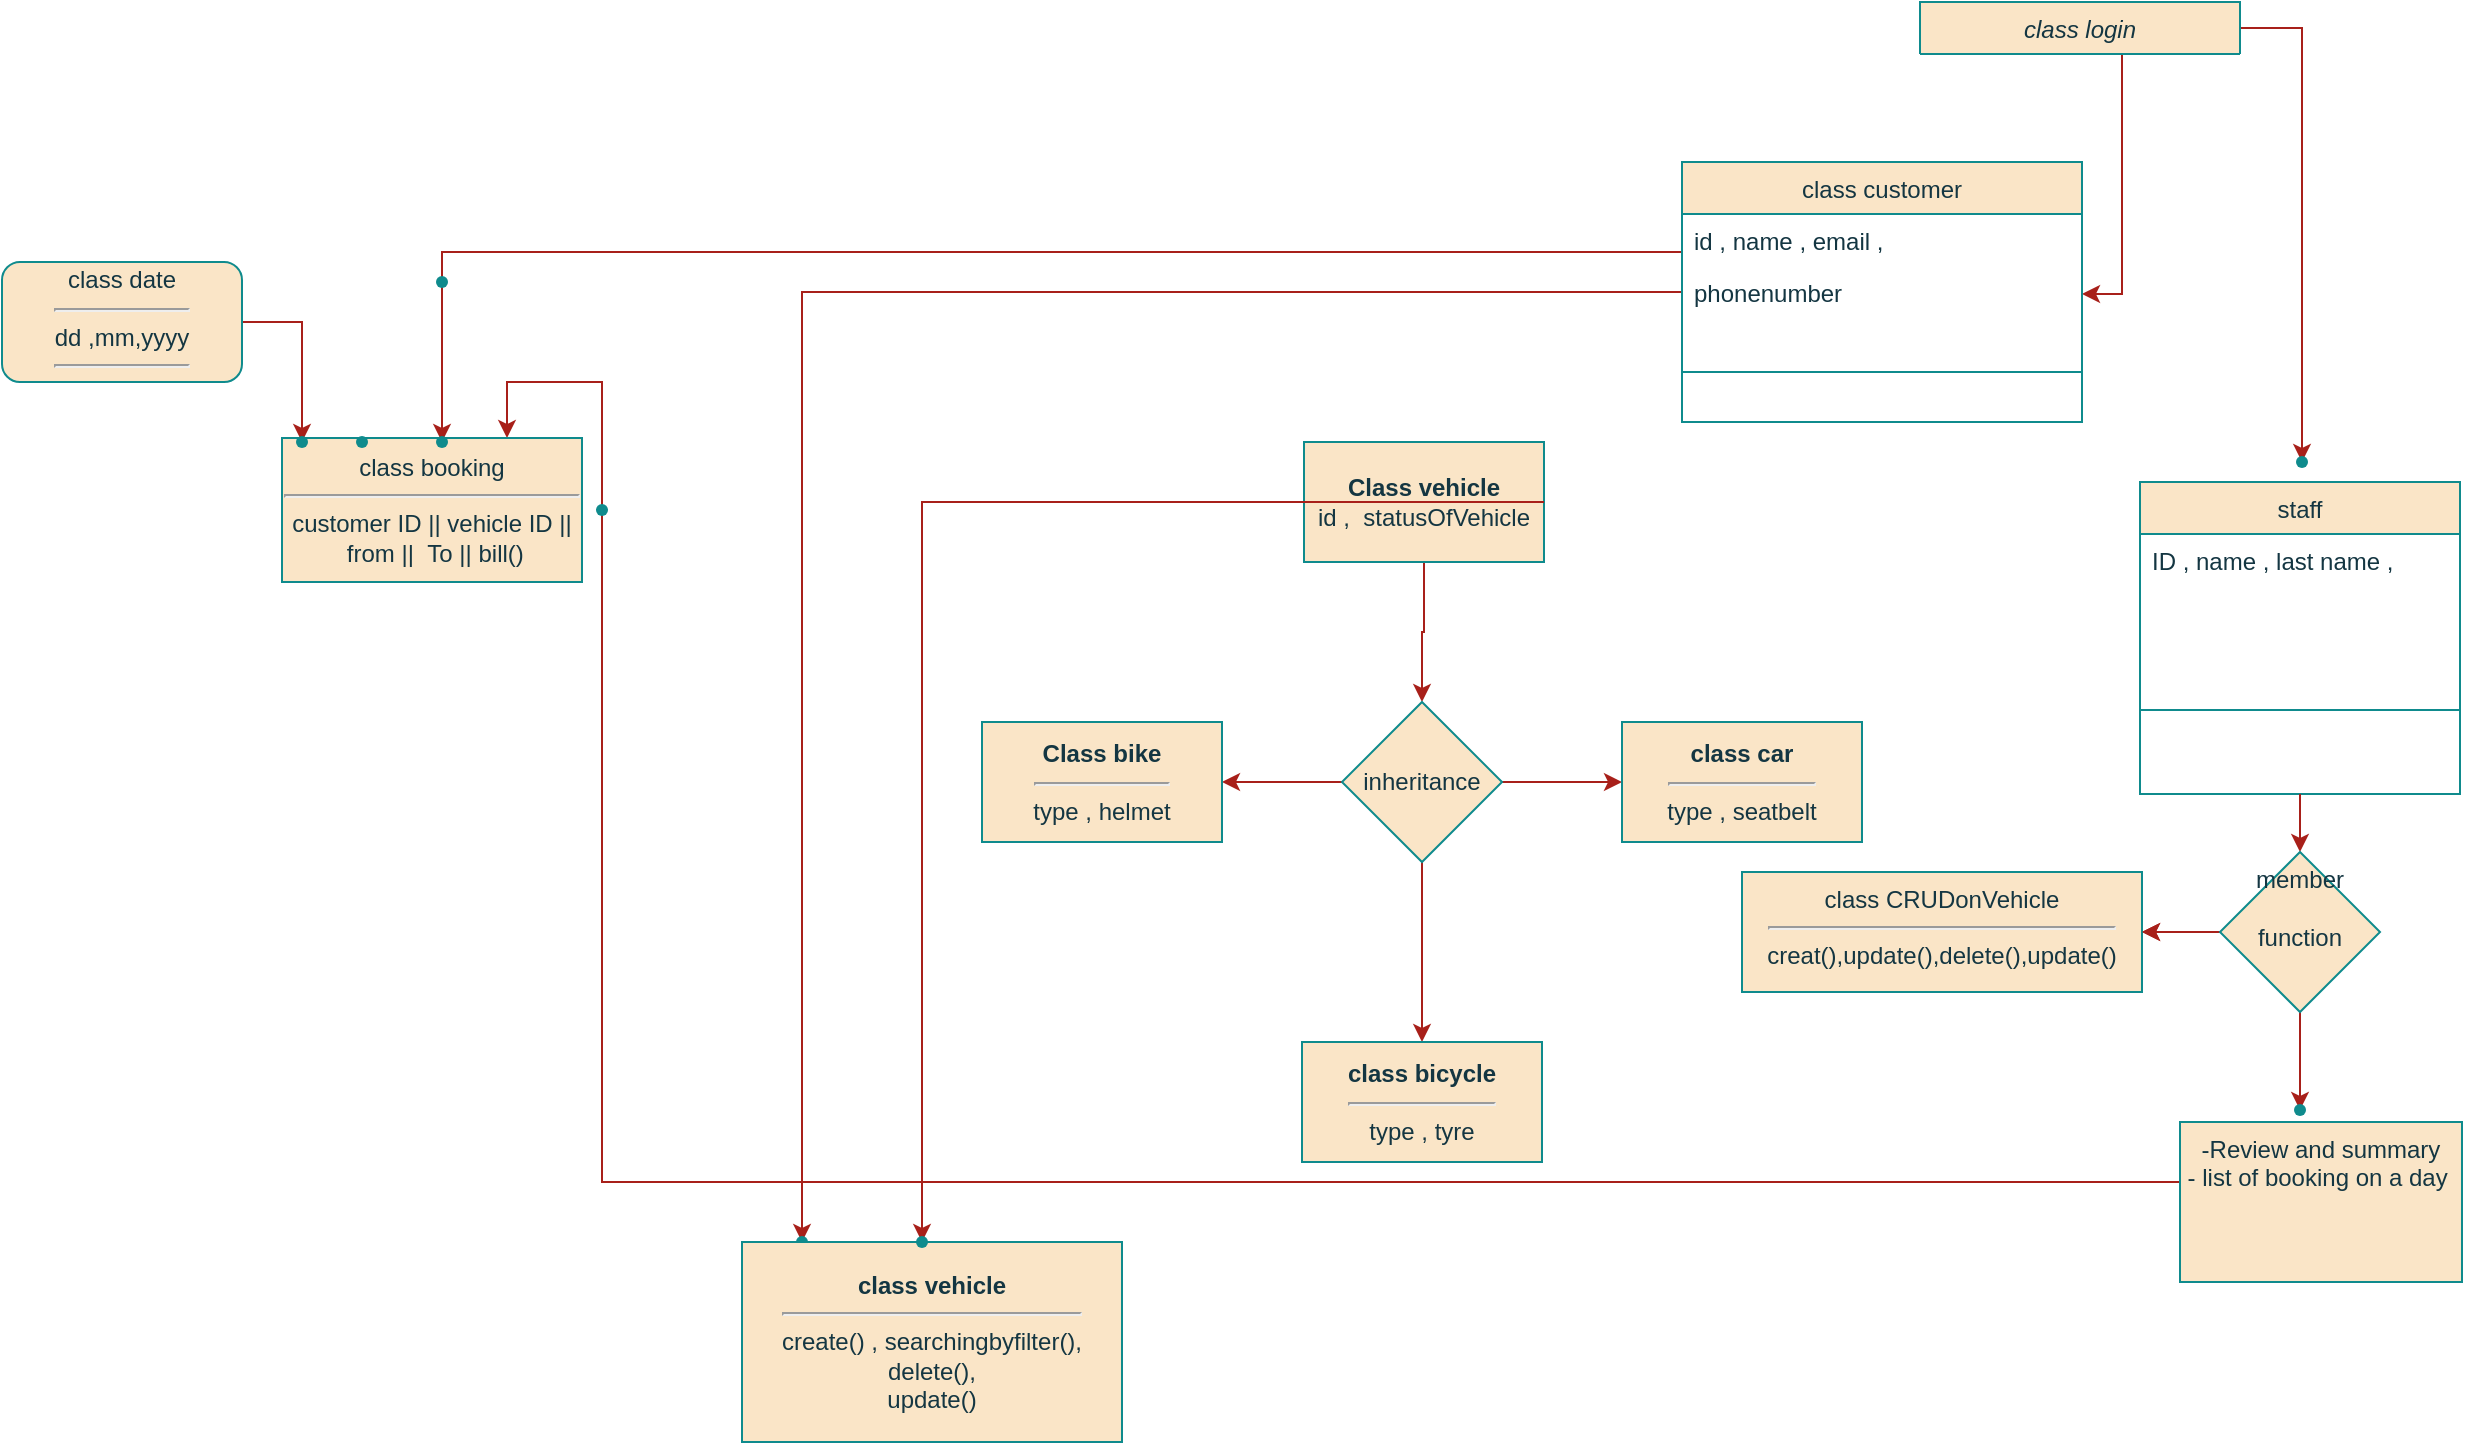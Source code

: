 <mxfile>
    <diagram id="C5RBs43oDa-KdzZeNtuy" name="Page-1">
        <mxGraphModel dx="2185" dy="600" grid="1" gridSize="10" guides="1" tooltips="1" connect="1" arrows="1" fold="1" page="1" pageScale="1" pageWidth="827" pageHeight="1169" math="0" shadow="0">
            <root>
                <mxCell id="WIyWlLk6GJQsqaUBKTNV-0"/>
                <mxCell id="WIyWlLk6GJQsqaUBKTNV-1" parent="WIyWlLk6GJQsqaUBKTNV-0"/>
                <mxCell id="JNabMBDqCYMtWwcql-nR-0" value="" style="edgeStyle=orthogonalEdgeStyle;rounded=0;orthogonalLoop=1;jettySize=auto;html=1;labelBackgroundColor=none;strokeColor=#A8201A;fontColor=default;" parent="WIyWlLk6GJQsqaUBKTNV-1" source="zkfFHV4jXpPFQw0GAbJ--0" target="zkfFHV4jXpPFQw0GAbJ--8" edge="1">
                    <mxGeometry relative="1" as="geometry">
                        <Array as="points">
                            <mxPoint x="500" y="266"/>
                        </Array>
                    </mxGeometry>
                </mxCell>
                <mxCell id="JNabMBDqCYMtWwcql-nR-2" value="" style="edgeStyle=orthogonalEdgeStyle;rounded=0;orthogonalLoop=1;jettySize=auto;html=1;labelBackgroundColor=none;strokeColor=#A8201A;fontColor=default;" parent="WIyWlLk6GJQsqaUBKTNV-1" source="zkfFHV4jXpPFQw0GAbJ--0" target="JNabMBDqCYMtWwcql-nR-1" edge="1">
                    <mxGeometry relative="1" as="geometry"/>
                </mxCell>
                <mxCell id="zkfFHV4jXpPFQw0GAbJ--0" value="class login&#10;" style="swimlane;fontStyle=2;align=center;verticalAlign=top;childLayout=stackLayout;horizontal=1;startSize=26;horizontalStack=0;resizeParent=1;resizeLast=0;collapsible=1;marginBottom=0;rounded=0;shadow=0;strokeWidth=1;labelBackgroundColor=none;fillColor=#FAE5C7;strokeColor=#0F8B8D;fontColor=#143642;" parent="WIyWlLk6GJQsqaUBKTNV-1" vertex="1" collapsed="1">
                    <mxGeometry x="399" y="120" width="160" height="26" as="geometry">
                        <mxRectangle x="220" y="120" width="160" height="138" as="alternateBounds"/>
                    </mxGeometry>
                </mxCell>
                <mxCell id="zkfFHV4jXpPFQw0GAbJ--1" value="Name" style="text;align=left;verticalAlign=top;spacingLeft=4;spacingRight=4;overflow=hidden;rotatable=0;points=[[0,0.5],[1,0.5]];portConstraint=eastwest;labelBackgroundColor=none;fontColor=#143642;" parent="zkfFHV4jXpPFQw0GAbJ--0" vertex="1">
                    <mxGeometry y="26" width="160" height="26" as="geometry"/>
                </mxCell>
                <mxCell id="zkfFHV4jXpPFQw0GAbJ--2" value="Phone Number" style="text;align=left;verticalAlign=top;spacingLeft=4;spacingRight=4;overflow=hidden;rotatable=0;points=[[0,0.5],[1,0.5]];portConstraint=eastwest;rounded=0;shadow=0;html=0;labelBackgroundColor=none;fontColor=#143642;" parent="zkfFHV4jXpPFQw0GAbJ--0" vertex="1">
                    <mxGeometry y="52" width="160" height="26" as="geometry"/>
                </mxCell>
                <mxCell id="zkfFHV4jXpPFQw0GAbJ--3" value="Email Address" style="text;align=left;verticalAlign=top;spacingLeft=4;spacingRight=4;overflow=hidden;rotatable=0;points=[[0,0.5],[1,0.5]];portConstraint=eastwest;rounded=0;shadow=0;html=0;labelBackgroundColor=none;fontColor=#143642;" parent="zkfFHV4jXpPFQw0GAbJ--0" vertex="1">
                    <mxGeometry y="78" width="160" height="26" as="geometry"/>
                </mxCell>
                <mxCell id="zkfFHV4jXpPFQw0GAbJ--4" value="" style="line;html=1;strokeWidth=1;align=left;verticalAlign=middle;spacingTop=-1;spacingLeft=3;spacingRight=3;rotatable=0;labelPosition=right;points=[];portConstraint=eastwest;labelBackgroundColor=none;fillColor=#FAE5C7;strokeColor=#0F8B8D;fontColor=#143642;" parent="zkfFHV4jXpPFQw0GAbJ--0" vertex="1">
                    <mxGeometry y="104" width="160" height="8" as="geometry"/>
                </mxCell>
                <mxCell id="zkfFHV4jXpPFQw0GAbJ--5" value="Purchase Parking Pass" style="text;align=left;verticalAlign=top;spacingLeft=4;spacingRight=4;overflow=hidden;rotatable=0;points=[[0,0.5],[1,0.5]];portConstraint=eastwest;labelBackgroundColor=none;fontColor=#143642;" parent="zkfFHV4jXpPFQw0GAbJ--0" vertex="1">
                    <mxGeometry y="112" width="160" height="26" as="geometry"/>
                </mxCell>
                <mxCell id="f9dmTqOuLE02XArgVTcp-61" value="" style="edgeStyle=orthogonalEdgeStyle;rounded=0;orthogonalLoop=1;jettySize=auto;html=1;labelBackgroundColor=none;strokeColor=#A8201A;fontColor=default;" parent="WIyWlLk6GJQsqaUBKTNV-1" source="zkfFHV4jXpPFQw0GAbJ--6" target="f9dmTqOuLE02XArgVTcp-60" edge="1">
                    <mxGeometry relative="1" as="geometry">
                        <Array as="points">
                            <mxPoint x="280" y="245"/>
                            <mxPoint x="280" y="245"/>
                        </Array>
                    </mxGeometry>
                </mxCell>
                <mxCell id="f9dmTqOuLE02XArgVTcp-66" value="" style="edgeStyle=orthogonalEdgeStyle;rounded=0;orthogonalLoop=1;jettySize=auto;html=1;labelBackgroundColor=none;strokeColor=#A8201A;fontColor=default;" parent="WIyWlLk6GJQsqaUBKTNV-1" source="zkfFHV4jXpPFQw0GAbJ--6" target="f9dmTqOuLE02XArgVTcp-65" edge="1">
                    <mxGeometry relative="1" as="geometry"/>
                </mxCell>
                <mxCell id="zkfFHV4jXpPFQw0GAbJ--6" value="class customer&#10;" style="swimlane;fontStyle=0;align=center;verticalAlign=top;childLayout=stackLayout;horizontal=1;startSize=26;horizontalStack=0;resizeParent=1;resizeLast=0;collapsible=1;marginBottom=0;rounded=0;shadow=0;strokeWidth=1;labelBackgroundColor=none;fillColor=#FAE5C7;strokeColor=#0F8B8D;fontColor=#143642;" parent="WIyWlLk6GJQsqaUBKTNV-1" vertex="1">
                    <mxGeometry x="280" y="200" width="200" height="130" as="geometry">
                        <mxRectangle x="130" y="380" width="160" height="26" as="alternateBounds"/>
                    </mxGeometry>
                </mxCell>
                <mxCell id="zkfFHV4jXpPFQw0GAbJ--7" value="id , name , email , " style="text;align=left;verticalAlign=top;spacingLeft=4;spacingRight=4;overflow=hidden;rotatable=0;points=[[0,0.5],[1,0.5]];portConstraint=eastwest;labelBackgroundColor=none;fontColor=#143642;" parent="zkfFHV4jXpPFQw0GAbJ--6" vertex="1">
                    <mxGeometry y="26" width="200" height="26" as="geometry"/>
                </mxCell>
                <mxCell id="zkfFHV4jXpPFQw0GAbJ--8" value="phonenumber" style="text;align=left;verticalAlign=top;spacingLeft=4;spacingRight=4;overflow=hidden;rotatable=0;points=[[0,0.5],[1,0.5]];portConstraint=eastwest;rounded=0;shadow=0;html=0;labelBackgroundColor=none;fontColor=#143642;" parent="zkfFHV4jXpPFQw0GAbJ--6" vertex="1">
                    <mxGeometry y="52" width="200" height="28" as="geometry"/>
                </mxCell>
                <mxCell id="zkfFHV4jXpPFQw0GAbJ--9" value="" style="line;html=1;strokeWidth=1;align=left;verticalAlign=middle;spacingTop=-1;spacingLeft=3;spacingRight=3;rotatable=0;labelPosition=right;points=[];portConstraint=eastwest;labelBackgroundColor=none;fillColor=#FAE5C7;strokeColor=#0F8B8D;fontColor=#143642;" parent="zkfFHV4jXpPFQw0GAbJ--6" vertex="1">
                    <mxGeometry y="80" width="200" height="50" as="geometry"/>
                </mxCell>
                <mxCell id="f9dmTqOuLE02XArgVTcp-11" value="" style="edgeStyle=orthogonalEdgeStyle;rounded=0;orthogonalLoop=1;jettySize=auto;html=1;labelBackgroundColor=none;strokeColor=#A8201A;fontColor=default;" parent="WIyWlLk6GJQsqaUBKTNV-1" source="f9dmTqOuLE02XArgVTcp-12" target="f9dmTqOuLE02XArgVTcp-10" edge="1">
                    <mxGeometry relative="1" as="geometry"/>
                </mxCell>
                <mxCell id="zkfFHV4jXpPFQw0GAbJ--13" value="staff" style="swimlane;fontStyle=0;align=center;verticalAlign=top;childLayout=stackLayout;horizontal=1;startSize=26;horizontalStack=0;resizeParent=1;resizeLast=0;collapsible=1;marginBottom=0;rounded=0;shadow=0;strokeWidth=1;labelBackgroundColor=none;fillColor=#FAE5C7;strokeColor=#0F8B8D;fontColor=#143642;" parent="WIyWlLk6GJQsqaUBKTNV-1" vertex="1">
                    <mxGeometry x="509" y="360" width="160" height="156" as="geometry">
                        <mxRectangle x="340" y="380" width="170" height="26" as="alternateBounds"/>
                    </mxGeometry>
                </mxCell>
                <mxCell id="zkfFHV4jXpPFQw0GAbJ--14" value="ID , name , last name ,&#10;" style="text;align=left;verticalAlign=top;spacingLeft=4;spacingRight=4;overflow=hidden;rotatable=0;points=[[0,0.5],[1,0.5]];portConstraint=eastwest;labelBackgroundColor=none;fontColor=#143642;" parent="zkfFHV4jXpPFQw0GAbJ--13" vertex="1">
                    <mxGeometry y="26" width="160" height="84" as="geometry"/>
                </mxCell>
                <mxCell id="f9dmTqOuLE02XArgVTcp-6" value="" style="line;html=1;strokeWidth=1;align=left;verticalAlign=middle;spacingTop=-1;spacingLeft=3;spacingRight=3;rotatable=0;labelPosition=right;points=[];portConstraint=eastwest;labelBackgroundColor=none;fillColor=#FAE5C7;strokeColor=#0F8B8D;fontColor=#143642;" parent="zkfFHV4jXpPFQw0GAbJ--13" vertex="1">
                    <mxGeometry y="110" width="160" height="8" as="geometry"/>
                </mxCell>
                <mxCell id="f9dmTqOuLE02XArgVTcp-10" value="" style="shape=waypoint;sketch=0;size=6;pointerEvents=1;points=[];fillColor=#FAE5C7;resizable=0;rotatable=0;perimeter=centerPerimeter;snapToPoint=1;verticalAlign=top;fontStyle=0;startSize=26;rounded=0;shadow=0;strokeWidth=1;labelBackgroundColor=none;strokeColor=#0F8B8D;fontColor=#143642;" parent="WIyWlLk6GJQsqaUBKTNV-1" vertex="1">
                    <mxGeometry x="579" y="664" width="20" height="20" as="geometry"/>
                </mxCell>
                <mxCell id="f9dmTqOuLE02XArgVTcp-19" value="" style="edgeStyle=orthogonalEdgeStyle;rounded=0;orthogonalLoop=1;jettySize=auto;html=1;labelBackgroundColor=none;strokeColor=#A8201A;fontColor=default;" parent="WIyWlLk6GJQsqaUBKTNV-1" source="f9dmTqOuLE02XArgVTcp-12" target="f9dmTqOuLE02XArgVTcp-18" edge="1">
                    <mxGeometry relative="1" as="geometry"/>
                </mxCell>
                <mxCell id="f9dmTqOuLE02XArgVTcp-18" value="class CRUDonVehicle&lt;hr&gt;creat(),update(),delete(),update()" style="whiteSpace=wrap;html=1;verticalAlign=top;sketch=0;fontStyle=0;startSize=26;rounded=0;shadow=0;strokeWidth=1;labelBackgroundColor=none;fillColor=#FAE5C7;strokeColor=#0F8B8D;fontColor=#143642;" parent="WIyWlLk6GJQsqaUBKTNV-1" vertex="1">
                    <mxGeometry x="310" y="555" width="200" height="60" as="geometry"/>
                </mxCell>
                <mxCell id="f9dmTqOuLE02XArgVTcp-55" value="" style="edgeStyle=orthogonalEdgeStyle;rounded=0;orthogonalLoop=1;jettySize=auto;html=1;labelBackgroundColor=none;strokeColor=#A8201A;fontColor=default;entryX=0.75;entryY=0;entryDx=0;entryDy=0;" parent="WIyWlLk6GJQsqaUBKTNV-1" source="f9dmTqOuLE02XArgVTcp-20" target="f9dmTqOuLE02XArgVTcp-39" edge="1">
                    <mxGeometry relative="1" as="geometry">
                        <mxPoint x="-300" y="310" as="targetPoint"/>
                        <Array as="points">
                            <mxPoint x="-260" y="710"/>
                            <mxPoint x="-260" y="310"/>
                            <mxPoint x="-307" y="310"/>
                        </Array>
                    </mxGeometry>
                </mxCell>
                <mxCell id="f9dmTqOuLE02XArgVTcp-20" value="-Review and summary&lt;br&gt;- list of booking on a day&amp;nbsp;" style="whiteSpace=wrap;html=1;verticalAlign=top;sketch=0;fontStyle=0;startSize=26;rounded=0;shadow=0;strokeWidth=1;labelBackgroundColor=none;fillColor=#FAE5C7;strokeColor=#0F8B8D;fontColor=#143642;" parent="WIyWlLk6GJQsqaUBKTNV-1" vertex="1">
                    <mxGeometry x="529" y="680" width="141" height="80" as="geometry"/>
                </mxCell>
                <mxCell id="f9dmTqOuLE02XArgVTcp-29" value="" style="edgeStyle=orthogonalEdgeStyle;rounded=0;orthogonalLoop=1;jettySize=auto;html=1;labelBackgroundColor=none;strokeColor=#A8201A;fontColor=default;" parent="WIyWlLk6GJQsqaUBKTNV-1" source="f9dmTqOuLE02XArgVTcp-25" target="f9dmTqOuLE02XArgVTcp-28" edge="1">
                    <mxGeometry relative="1" as="geometry"/>
                </mxCell>
                <mxCell id="0rO25Tu7qSQZEriyu7HS-3" value="" style="edgeStyle=orthogonalEdgeStyle;rounded=0;orthogonalLoop=1;jettySize=auto;html=1;labelBackgroundColor=none;strokeColor=#A8201A;fontColor=default;" parent="WIyWlLk6GJQsqaUBKTNV-1" source="f9dmTqOuLE02XArgVTcp-25" target="0rO25Tu7qSQZEriyu7HS-2" edge="1">
                    <mxGeometry relative="1" as="geometry"/>
                </mxCell>
                <mxCell id="f9dmTqOuLE02XArgVTcp-25" value="&lt;b&gt;Class vehicle&lt;/b&gt;&lt;br&gt;id , &amp;nbsp;statusOfVehicle" style="rounded=0;whiteSpace=wrap;html=1;labelBackgroundColor=none;fillColor=#FAE5C7;strokeColor=#0F8B8D;fontColor=#143642;" parent="WIyWlLk6GJQsqaUBKTNV-1" vertex="1">
                    <mxGeometry x="91" y="340" width="120" height="60" as="geometry"/>
                </mxCell>
                <mxCell id="f9dmTqOuLE02XArgVTcp-31" value="" style="edgeStyle=orthogonalEdgeStyle;rounded=0;orthogonalLoop=1;jettySize=auto;html=1;labelBackgroundColor=none;strokeColor=#A8201A;fontColor=default;" parent="WIyWlLk6GJQsqaUBKTNV-1" source="f9dmTqOuLE02XArgVTcp-28" target="f9dmTqOuLE02XArgVTcp-30" edge="1">
                    <mxGeometry relative="1" as="geometry"/>
                </mxCell>
                <mxCell id="f9dmTqOuLE02XArgVTcp-33" value="" style="edgeStyle=orthogonalEdgeStyle;rounded=0;orthogonalLoop=1;jettySize=auto;html=1;labelBackgroundColor=none;strokeColor=#A8201A;fontColor=default;" parent="WIyWlLk6GJQsqaUBKTNV-1" source="f9dmTqOuLE02XArgVTcp-28" target="f9dmTqOuLE02XArgVTcp-32" edge="1">
                    <mxGeometry relative="1" as="geometry"/>
                </mxCell>
                <mxCell id="f9dmTqOuLE02XArgVTcp-35" value="" style="edgeStyle=orthogonalEdgeStyle;rounded=0;orthogonalLoop=1;jettySize=auto;html=1;labelBackgroundColor=none;strokeColor=#A8201A;fontColor=default;" parent="WIyWlLk6GJQsqaUBKTNV-1" source="f9dmTqOuLE02XArgVTcp-28" target="f9dmTqOuLE02XArgVTcp-34" edge="1">
                    <mxGeometry relative="1" as="geometry"/>
                </mxCell>
                <mxCell id="f9dmTqOuLE02XArgVTcp-28" value="inheritance" style="rhombus;whiteSpace=wrap;html=1;rounded=0;labelBackgroundColor=none;fillColor=#FAE5C7;strokeColor=#0F8B8D;fontColor=#143642;" parent="WIyWlLk6GJQsqaUBKTNV-1" vertex="1">
                    <mxGeometry x="110" y="470" width="80" height="80" as="geometry"/>
                </mxCell>
                <mxCell id="f9dmTqOuLE02XArgVTcp-30" value="&lt;b&gt;class car&lt;/b&gt;&lt;hr&gt;type , seatbelt" style="whiteSpace=wrap;html=1;rounded=0;labelBackgroundColor=none;fillColor=#FAE5C7;strokeColor=#0F8B8D;fontColor=#143642;" parent="WIyWlLk6GJQsqaUBKTNV-1" vertex="1">
                    <mxGeometry x="250" y="480" width="120" height="60" as="geometry"/>
                </mxCell>
                <mxCell id="f9dmTqOuLE02XArgVTcp-32" value="&lt;b&gt;Class bike&lt;/b&gt;&lt;hr&gt;type , helmet" style="whiteSpace=wrap;html=1;rounded=0;labelBackgroundColor=none;fillColor=#FAE5C7;strokeColor=#0F8B8D;fontColor=#143642;" parent="WIyWlLk6GJQsqaUBKTNV-1" vertex="1">
                    <mxGeometry x="-70" y="480" width="120" height="60" as="geometry"/>
                </mxCell>
                <mxCell id="f9dmTqOuLE02XArgVTcp-34" value="&lt;b&gt;class bicycle&lt;/b&gt;&lt;hr&gt;type , tyre" style="whiteSpace=wrap;html=1;rounded=0;labelBackgroundColor=none;fillColor=#FAE5C7;strokeColor=#0F8B8D;fontColor=#143642;" parent="WIyWlLk6GJQsqaUBKTNV-1" vertex="1">
                    <mxGeometry x="90" y="640" width="120" height="60" as="geometry"/>
                </mxCell>
                <mxCell id="f9dmTqOuLE02XArgVTcp-39" value="class booking&lt;hr&gt;customer ID || vehicle ID || &amp;nbsp;from || &amp;nbsp;To || bill()" style="rounded=0;whiteSpace=wrap;html=1;labelBackgroundColor=none;fillColor=#FAE5C7;strokeColor=#0F8B8D;fontColor=#143642;" parent="WIyWlLk6GJQsqaUBKTNV-1" vertex="1">
                    <mxGeometry x="-420" y="338" width="150" height="72" as="geometry"/>
                </mxCell>
                <mxCell id="f9dmTqOuLE02XArgVTcp-54" value="" style="shape=waypoint;sketch=0;size=6;pointerEvents=1;points=[];fillColor=#FAE5C7;resizable=0;rotatable=0;perimeter=centerPerimeter;snapToPoint=1;verticalAlign=top;fontStyle=0;startSize=26;rounded=0;shadow=0;strokeWidth=1;labelBackgroundColor=none;strokeColor=#0F8B8D;fontColor=#143642;" parent="WIyWlLk6GJQsqaUBKTNV-1" vertex="1">
                    <mxGeometry x="-270" y="364" width="20" height="20" as="geometry"/>
                </mxCell>
                <mxCell id="f9dmTqOuLE02XArgVTcp-56" value="" style="shape=waypoint;sketch=0;size=6;pointerEvents=1;points=[];fillColor=#FAE5C7;resizable=0;rotatable=0;perimeter=centerPerimeter;snapToPoint=1;verticalAlign=top;fontStyle=0;startSize=26;rounded=0;shadow=0;strokeWidth=1;labelBackgroundColor=none;strokeColor=#0F8B8D;fontColor=#143642;" parent="WIyWlLk6GJQsqaUBKTNV-1" vertex="1">
                    <mxGeometry x="-350" y="250" width="20" height="20" as="geometry"/>
                </mxCell>
                <mxCell id="f9dmTqOuLE02XArgVTcp-60" value="" style="shape=waypoint;sketch=0;size=6;pointerEvents=1;points=[];fillColor=#FAE5C7;resizable=0;rotatable=0;perimeter=centerPerimeter;snapToPoint=1;verticalAlign=top;fontStyle=0;startSize=26;rounded=0;shadow=0;strokeWidth=1;labelBackgroundColor=none;strokeColor=#0F8B8D;fontColor=#143642;" parent="WIyWlLk6GJQsqaUBKTNV-1" vertex="1">
                    <mxGeometry x="-350" y="330" width="20" height="20" as="geometry"/>
                </mxCell>
                <mxCell id="f9dmTqOuLE02XArgVTcp-62" value="" style="shape=waypoint;sketch=0;size=6;pointerEvents=1;points=[];fillColor=#FAE5C7;resizable=0;rotatable=0;perimeter=centerPerimeter;snapToPoint=1;verticalAlign=top;fontStyle=0;startSize=26;rounded=0;shadow=0;strokeWidth=1;labelBackgroundColor=none;strokeColor=#0F8B8D;fontColor=#143642;" parent="WIyWlLk6GJQsqaUBKTNV-1" vertex="1">
                    <mxGeometry x="-390" y="330" width="20" height="20" as="geometry"/>
                </mxCell>
                <mxCell id="f9dmTqOuLE02XArgVTcp-65" value="" style="shape=waypoint;sketch=0;size=6;pointerEvents=1;points=[];fillColor=#FAE5C7;resizable=0;rotatable=0;perimeter=centerPerimeter;snapToPoint=1;verticalAlign=top;fontStyle=0;startSize=26;rounded=0;shadow=0;strokeWidth=1;labelBackgroundColor=none;strokeColor=#0F8B8D;fontColor=#143642;" parent="WIyWlLk6GJQsqaUBKTNV-1" vertex="1">
                    <mxGeometry x="-170" y="730" width="20" height="20" as="geometry"/>
                </mxCell>
                <mxCell id="f9dmTqOuLE02XArgVTcp-67" value="&lt;b&gt;class vehicle&lt;/b&gt;&lt;hr&gt;create() , searchingbyfilter(),&lt;br&gt;delete(),&lt;br&gt;update()" style="rounded=0;whiteSpace=wrap;html=1;labelBackgroundColor=none;fillColor=#FAE5C7;strokeColor=#0F8B8D;fontColor=#143642;" parent="WIyWlLk6GJQsqaUBKTNV-1" vertex="1">
                    <mxGeometry x="-190" y="740" width="190" height="100" as="geometry"/>
                </mxCell>
                <mxCell id="0rO25Tu7qSQZEriyu7HS-0" value="" style="endArrow=none;html=1;rounded=0;exitX=1;exitY=0.5;exitDx=0;exitDy=0;labelBackgroundColor=none;strokeColor=#A8201A;fontColor=default;" parent="WIyWlLk6GJQsqaUBKTNV-1" source="f9dmTqOuLE02XArgVTcp-25" edge="1">
                    <mxGeometry width="50" height="50" relative="1" as="geometry">
                        <mxPoint y="460" as="sourcePoint"/>
                        <mxPoint x="90" y="370" as="targetPoint"/>
                        <Array as="points"/>
                    </mxGeometry>
                </mxCell>
                <mxCell id="0rO25Tu7qSQZEriyu7HS-2" value="" style="shape=waypoint;sketch=0;size=6;pointerEvents=1;points=[];fillColor=#FAE5C7;resizable=0;rotatable=0;perimeter=centerPerimeter;snapToPoint=1;rounded=0;labelBackgroundColor=none;strokeColor=#0F8B8D;fontColor=#143642;" parent="WIyWlLk6GJQsqaUBKTNV-1" vertex="1">
                    <mxGeometry x="-110" y="730" width="20" height="20" as="geometry"/>
                </mxCell>
                <mxCell id="hEe84OaF_g71JDu7q0mX-2" value="" style="edgeStyle=orthogonalEdgeStyle;rounded=0;orthogonalLoop=1;jettySize=auto;html=1;labelBackgroundColor=none;strokeColor=#A8201A;fontColor=default;" parent="WIyWlLk6GJQsqaUBKTNV-1" source="hEe84OaF_g71JDu7q0mX-0" target="hEe84OaF_g71JDu7q0mX-1" edge="1">
                    <mxGeometry relative="1" as="geometry"/>
                </mxCell>
                <mxCell id="hEe84OaF_g71JDu7q0mX-0" value="class date&lt;hr&gt;dd ,mm,yyyy&lt;br&gt;&lt;hr&gt;" style="rounded=1;whiteSpace=wrap;html=1;labelBackgroundColor=none;fillColor=#FAE5C7;strokeColor=#0F8B8D;fontColor=#143642;" parent="WIyWlLk6GJQsqaUBKTNV-1" vertex="1">
                    <mxGeometry x="-560" y="250" width="120" height="60" as="geometry"/>
                </mxCell>
                <mxCell id="hEe84OaF_g71JDu7q0mX-1" value="" style="shape=waypoint;sketch=0;size=6;pointerEvents=1;points=[];fillColor=#FAE5C7;resizable=0;rotatable=0;perimeter=centerPerimeter;snapToPoint=1;rounded=1;labelBackgroundColor=none;strokeColor=#0F8B8D;fontColor=#143642;" parent="WIyWlLk6GJQsqaUBKTNV-1" vertex="1">
                    <mxGeometry x="-420" y="330" width="20" height="20" as="geometry"/>
                </mxCell>
                <mxCell id="hEe84OaF_g71JDu7q0mX-3" value="" style="edgeStyle=orthogonalEdgeStyle;rounded=0;orthogonalLoop=1;jettySize=auto;html=1;labelBackgroundColor=none;strokeColor=#A8201A;fontColor=default;" parent="WIyWlLk6GJQsqaUBKTNV-1" source="zkfFHV4jXpPFQw0GAbJ--13" target="f9dmTqOuLE02XArgVTcp-12" edge="1">
                    <mxGeometry relative="1" as="geometry">
                        <mxPoint x="589" y="516" as="sourcePoint"/>
                        <mxPoint x="589" y="674" as="targetPoint"/>
                    </mxGeometry>
                </mxCell>
                <mxCell id="JNabMBDqCYMtWwcql-nR-3" value="" style="edgeStyle=orthogonalEdgeStyle;rounded=0;orthogonalLoop=1;jettySize=auto;html=1;strokeColor=#A8201A;fontColor=#143642;fillColor=#FAE5C7;" parent="WIyWlLk6GJQsqaUBKTNV-1" source="f9dmTqOuLE02XArgVTcp-12" target="f9dmTqOuLE02XArgVTcp-18" edge="1">
                    <mxGeometry relative="1" as="geometry"/>
                </mxCell>
                <mxCell id="f9dmTqOuLE02XArgVTcp-12" value="member&lt;br&gt;&lt;br&gt;function" style="rhombus;whiteSpace=wrap;html=1;verticalAlign=top;sketch=0;fontStyle=0;startSize=26;rounded=0;shadow=0;strokeWidth=1;labelBackgroundColor=none;fillColor=#FAE5C7;strokeColor=#0F8B8D;fontColor=#143642;" parent="WIyWlLk6GJQsqaUBKTNV-1" vertex="1">
                    <mxGeometry x="549" y="545" width="80" height="80" as="geometry"/>
                </mxCell>
                <mxCell id="JNabMBDqCYMtWwcql-nR-1" value="" style="shape=waypoint;sketch=0;size=6;pointerEvents=1;points=[];fillColor=#FAE5C7;resizable=0;rotatable=0;perimeter=centerPerimeter;snapToPoint=1;verticalAlign=top;fontStyle=2;startSize=26;rounded=0;shadow=0;strokeWidth=1;labelBackgroundColor=none;strokeColor=#0F8B8D;fontColor=#143642;" parent="WIyWlLk6GJQsqaUBKTNV-1" vertex="1">
                    <mxGeometry x="580" y="340" width="20" height="20" as="geometry"/>
                </mxCell>
            </root>
        </mxGraphModel>
    </diagram>
</mxfile>